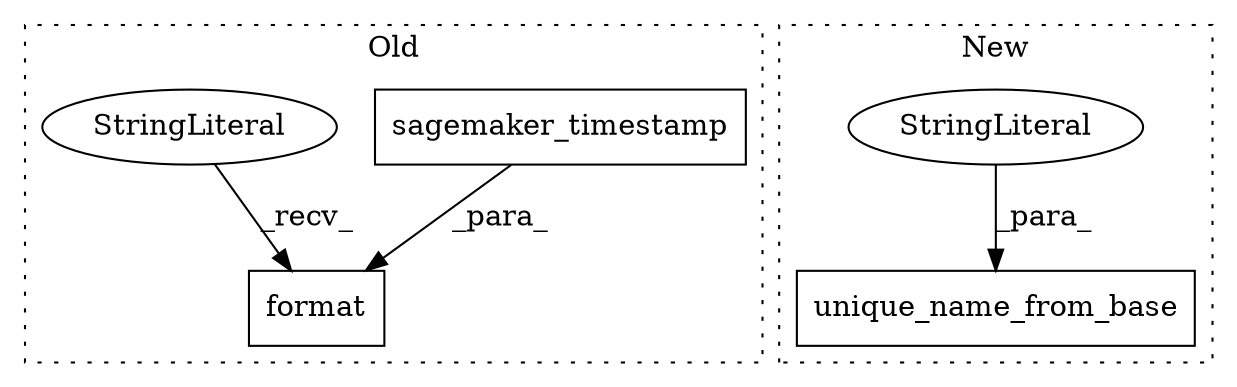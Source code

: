 digraph G {
subgraph cluster0 {
1 [label="sagemaker_timestamp" a="32" s="1684" l="21" shape="box"];
3 [label="format" a="32" s="1677,1705" l="7,1" shape="box"];
4 [label="StringLiteral" a="45" s="1647" l="29" shape="ellipse"];
label = "Old";
style="dotted";
}
subgraph cluster1 {
2 [label="unique_name_from_base" a="32" s="1698,1744" l="22,1" shape="box"];
5 [label="StringLiteral" a="45" s="1720" l="24" shape="ellipse"];
label = "New";
style="dotted";
}
1 -> 3 [label="_para_"];
4 -> 3 [label="_recv_"];
5 -> 2 [label="_para_"];
}